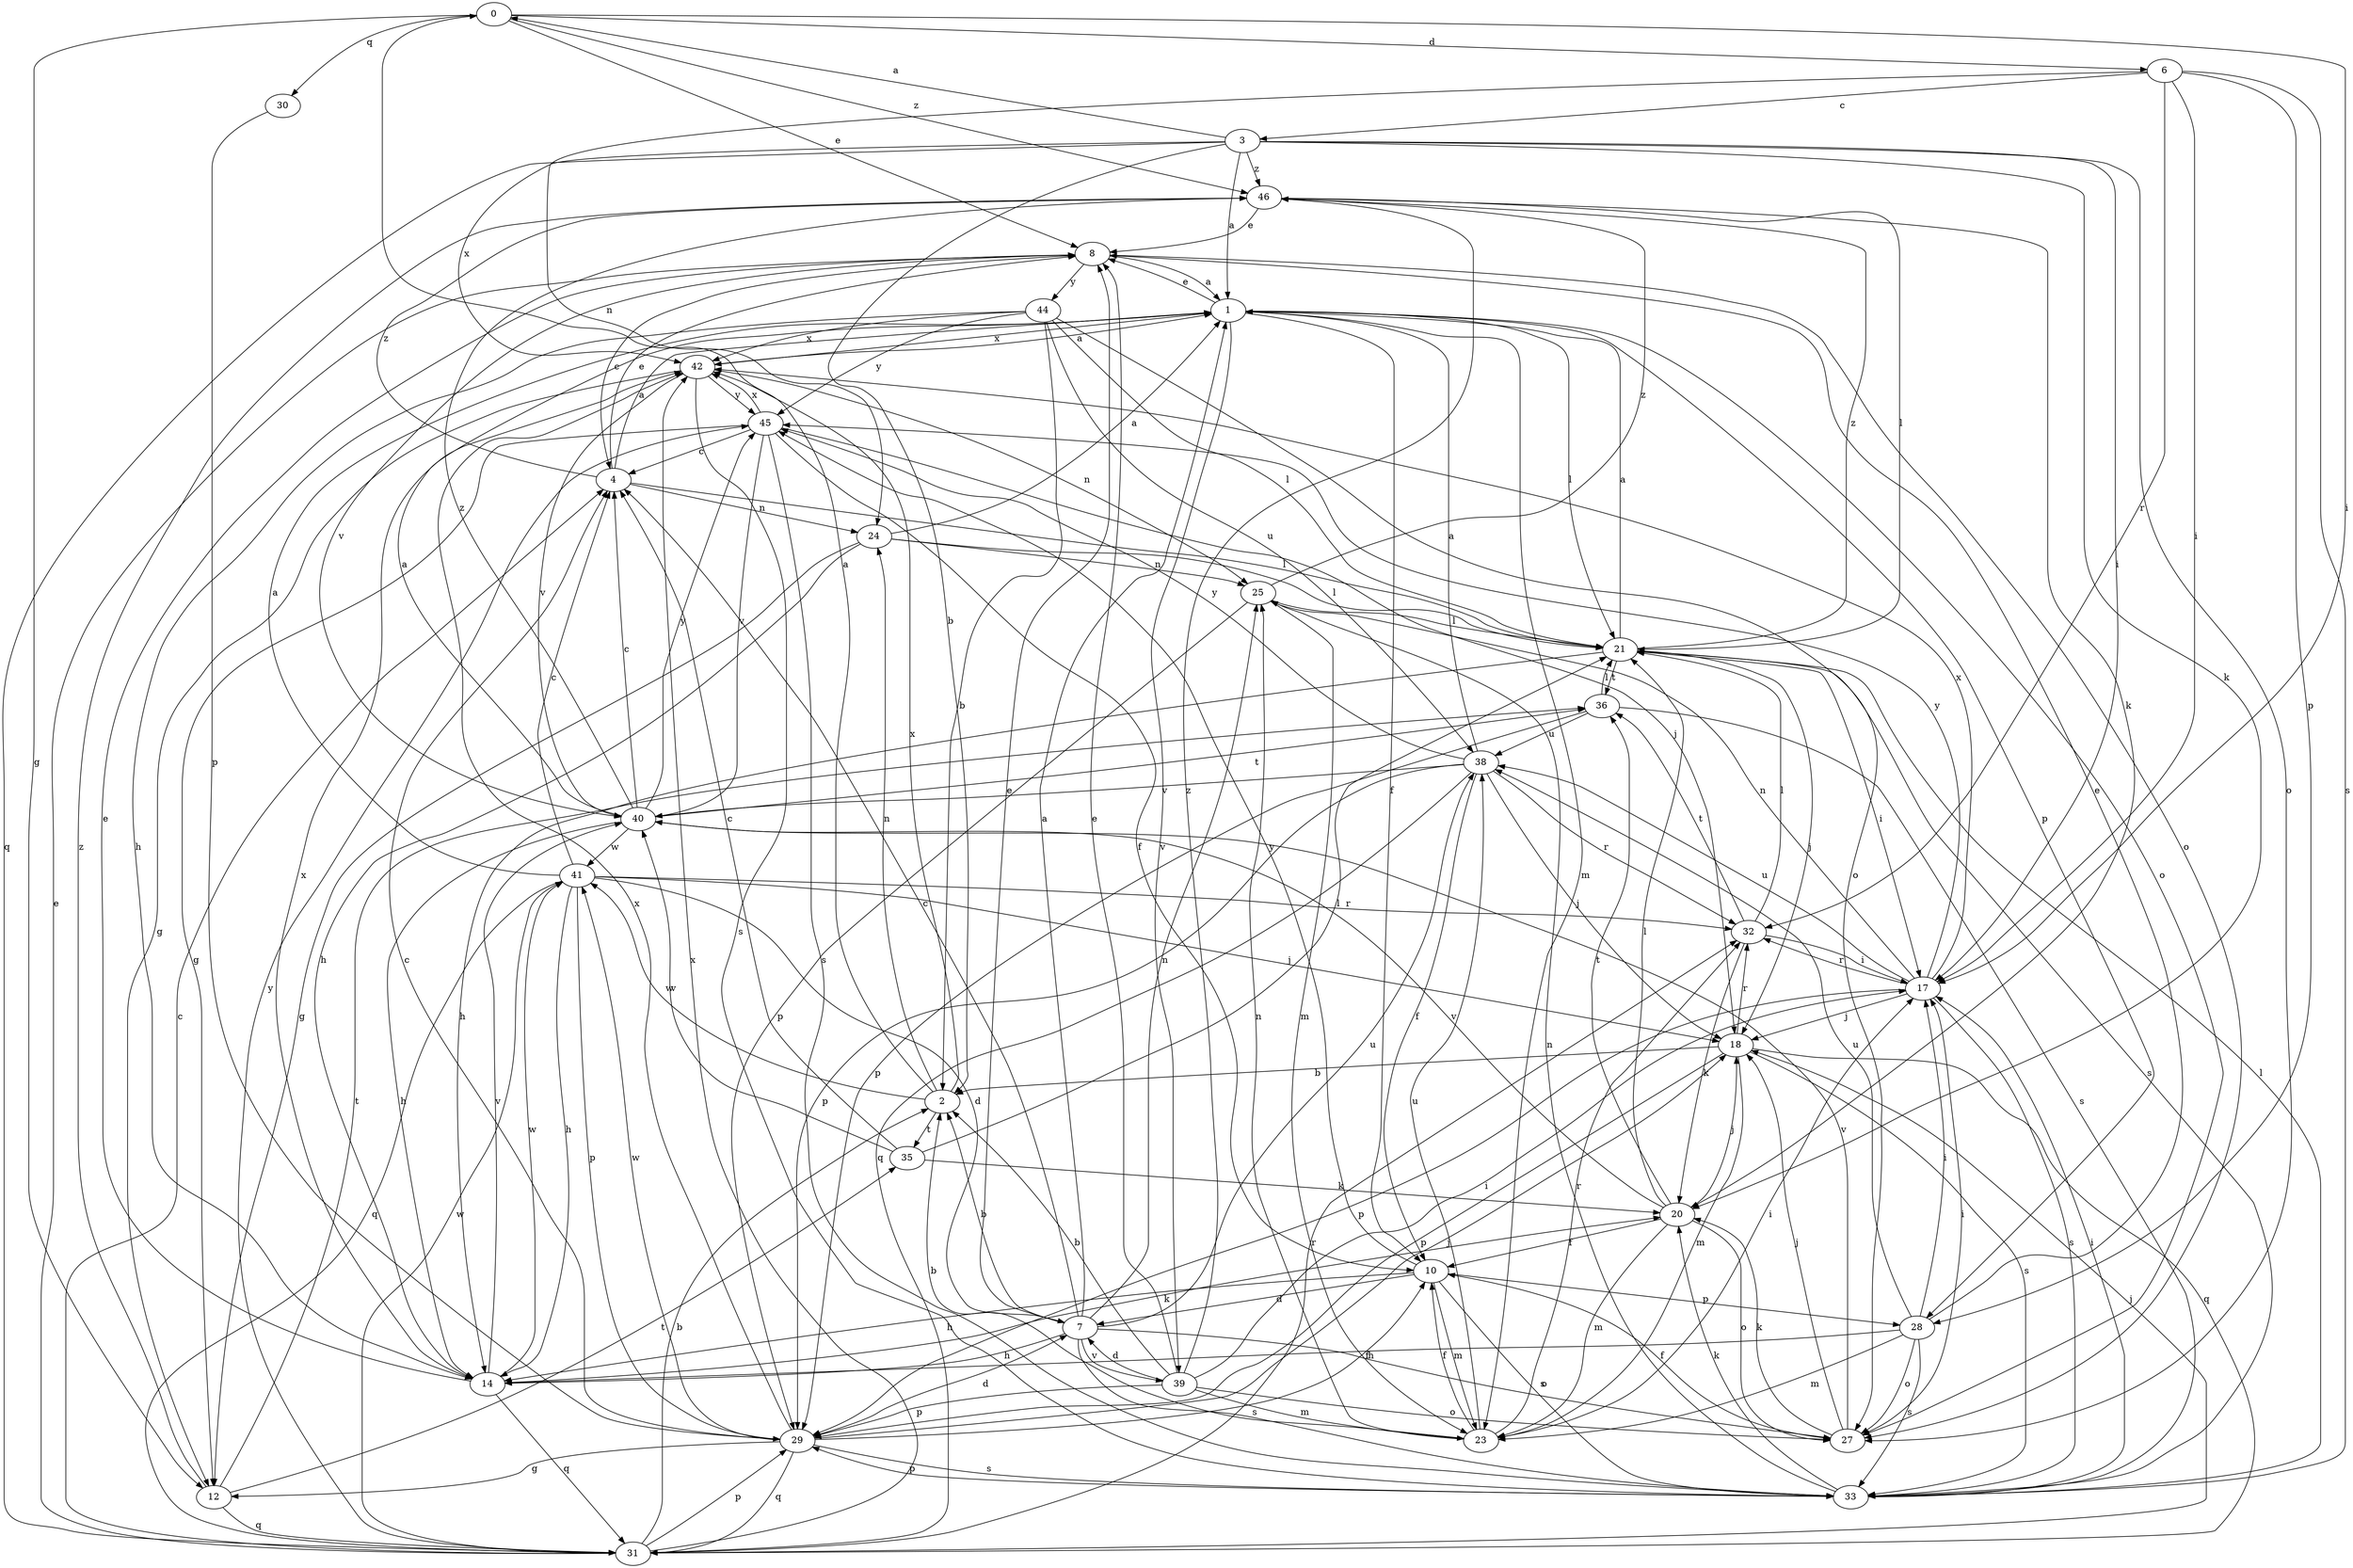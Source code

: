strict digraph  {
0;
1;
2;
3;
4;
6;
7;
8;
10;
12;
14;
17;
18;
20;
21;
23;
24;
25;
27;
28;
29;
30;
31;
32;
33;
35;
36;
38;
39;
40;
41;
42;
44;
45;
46;
0 -> 6  [label=d];
0 -> 8  [label=e];
0 -> 12  [label=g];
0 -> 17  [label=i];
0 -> 30  [label=q];
0 -> 46  [label=z];
1 -> 8  [label=e];
1 -> 10  [label=f];
1 -> 21  [label=l];
1 -> 23  [label=m];
1 -> 27  [label=o];
1 -> 28  [label=p];
1 -> 39  [label=v];
1 -> 42  [label=x];
2 -> 0  [label=a];
2 -> 24  [label=n];
2 -> 35  [label=t];
2 -> 41  [label=w];
2 -> 42  [label=x];
3 -> 0  [label=a];
3 -> 1  [label=a];
3 -> 2  [label=b];
3 -> 17  [label=i];
3 -> 20  [label=k];
3 -> 27  [label=o];
3 -> 31  [label=q];
3 -> 42  [label=x];
3 -> 46  [label=z];
4 -> 1  [label=a];
4 -> 8  [label=e];
4 -> 21  [label=l];
4 -> 24  [label=n];
4 -> 46  [label=z];
6 -> 3  [label=c];
6 -> 17  [label=i];
6 -> 24  [label=n];
6 -> 28  [label=p];
6 -> 32  [label=r];
6 -> 33  [label=s];
7 -> 1  [label=a];
7 -> 2  [label=b];
7 -> 4  [label=c];
7 -> 8  [label=e];
7 -> 14  [label=h];
7 -> 25  [label=n];
7 -> 27  [label=o];
7 -> 33  [label=s];
7 -> 38  [label=u];
7 -> 39  [label=v];
8 -> 1  [label=a];
8 -> 4  [label=c];
8 -> 27  [label=o];
8 -> 40  [label=v];
8 -> 44  [label=y];
10 -> 7  [label=d];
10 -> 14  [label=h];
10 -> 23  [label=m];
10 -> 28  [label=p];
10 -> 33  [label=s];
10 -> 45  [label=y];
12 -> 31  [label=q];
12 -> 35  [label=t];
12 -> 36  [label=t];
12 -> 46  [label=z];
14 -> 8  [label=e];
14 -> 20  [label=k];
14 -> 31  [label=q];
14 -> 40  [label=v];
14 -> 41  [label=w];
14 -> 42  [label=x];
17 -> 18  [label=j];
17 -> 25  [label=n];
17 -> 29  [label=p];
17 -> 32  [label=r];
17 -> 33  [label=s];
17 -> 38  [label=u];
17 -> 42  [label=x];
17 -> 45  [label=y];
18 -> 2  [label=b];
18 -> 23  [label=m];
18 -> 29  [label=p];
18 -> 31  [label=q];
18 -> 32  [label=r];
18 -> 33  [label=s];
20 -> 10  [label=f];
20 -> 18  [label=j];
20 -> 21  [label=l];
20 -> 23  [label=m];
20 -> 27  [label=o];
20 -> 36  [label=t];
20 -> 40  [label=v];
21 -> 1  [label=a];
21 -> 14  [label=h];
21 -> 17  [label=i];
21 -> 18  [label=j];
21 -> 33  [label=s];
21 -> 36  [label=t];
21 -> 46  [label=z];
23 -> 2  [label=b];
23 -> 10  [label=f];
23 -> 17  [label=i];
23 -> 25  [label=n];
23 -> 32  [label=r];
23 -> 38  [label=u];
24 -> 1  [label=a];
24 -> 12  [label=g];
24 -> 14  [label=h];
24 -> 21  [label=l];
24 -> 25  [label=n];
25 -> 21  [label=l];
25 -> 23  [label=m];
25 -> 29  [label=p];
25 -> 46  [label=z];
27 -> 10  [label=f];
27 -> 17  [label=i];
27 -> 18  [label=j];
27 -> 20  [label=k];
27 -> 40  [label=v];
28 -> 8  [label=e];
28 -> 14  [label=h];
28 -> 17  [label=i];
28 -> 23  [label=m];
28 -> 27  [label=o];
28 -> 33  [label=s];
28 -> 38  [label=u];
29 -> 4  [label=c];
29 -> 7  [label=d];
29 -> 10  [label=f];
29 -> 12  [label=g];
29 -> 18  [label=j];
29 -> 31  [label=q];
29 -> 33  [label=s];
29 -> 41  [label=w];
29 -> 42  [label=x];
30 -> 29  [label=p];
31 -> 2  [label=b];
31 -> 4  [label=c];
31 -> 8  [label=e];
31 -> 18  [label=j];
31 -> 29  [label=p];
31 -> 32  [label=r];
31 -> 41  [label=w];
31 -> 42  [label=x];
31 -> 45  [label=y];
32 -> 17  [label=i];
32 -> 20  [label=k];
32 -> 21  [label=l];
32 -> 36  [label=t];
33 -> 17  [label=i];
33 -> 20  [label=k];
33 -> 21  [label=l];
33 -> 25  [label=n];
33 -> 29  [label=p];
35 -> 4  [label=c];
35 -> 20  [label=k];
35 -> 21  [label=l];
35 -> 40  [label=v];
36 -> 21  [label=l];
36 -> 29  [label=p];
36 -> 33  [label=s];
36 -> 38  [label=u];
38 -> 1  [label=a];
38 -> 10  [label=f];
38 -> 18  [label=j];
38 -> 29  [label=p];
38 -> 31  [label=q];
38 -> 32  [label=r];
38 -> 40  [label=v];
38 -> 45  [label=y];
39 -> 2  [label=b];
39 -> 7  [label=d];
39 -> 8  [label=e];
39 -> 17  [label=i];
39 -> 23  [label=m];
39 -> 27  [label=o];
39 -> 29  [label=p];
39 -> 46  [label=z];
40 -> 1  [label=a];
40 -> 4  [label=c];
40 -> 14  [label=h];
40 -> 36  [label=t];
40 -> 41  [label=w];
40 -> 45  [label=y];
40 -> 46  [label=z];
41 -> 1  [label=a];
41 -> 4  [label=c];
41 -> 7  [label=d];
41 -> 14  [label=h];
41 -> 18  [label=j];
41 -> 29  [label=p];
41 -> 31  [label=q];
41 -> 32  [label=r];
42 -> 1  [label=a];
42 -> 12  [label=g];
42 -> 25  [label=n];
42 -> 33  [label=s];
42 -> 40  [label=v];
42 -> 45  [label=y];
44 -> 2  [label=b];
44 -> 14  [label=h];
44 -> 21  [label=l];
44 -> 27  [label=o];
44 -> 38  [label=u];
44 -> 42  [label=x];
44 -> 45  [label=y];
45 -> 4  [label=c];
45 -> 10  [label=f];
45 -> 12  [label=g];
45 -> 18  [label=j];
45 -> 33  [label=s];
45 -> 40  [label=v];
45 -> 42  [label=x];
46 -> 8  [label=e];
46 -> 20  [label=k];
46 -> 21  [label=l];
}
